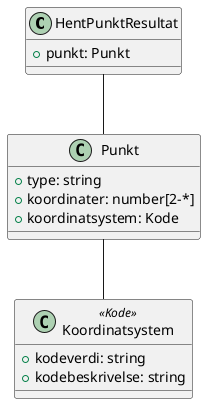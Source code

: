 @startuml

class HentPunktResultat {
    +punkt: Punkt
}

HentPunktResultat -- Punkt

class Punkt {
    +type: string
    +koordinater: number[2-*]
    +koordinatsystem: Kode
}

Punkt -- Koordinatsystem

class Koordinatsystem<<Kode>> {
    +kodeverdi: string
    +kodebeskrivelse: string
}

@enduml